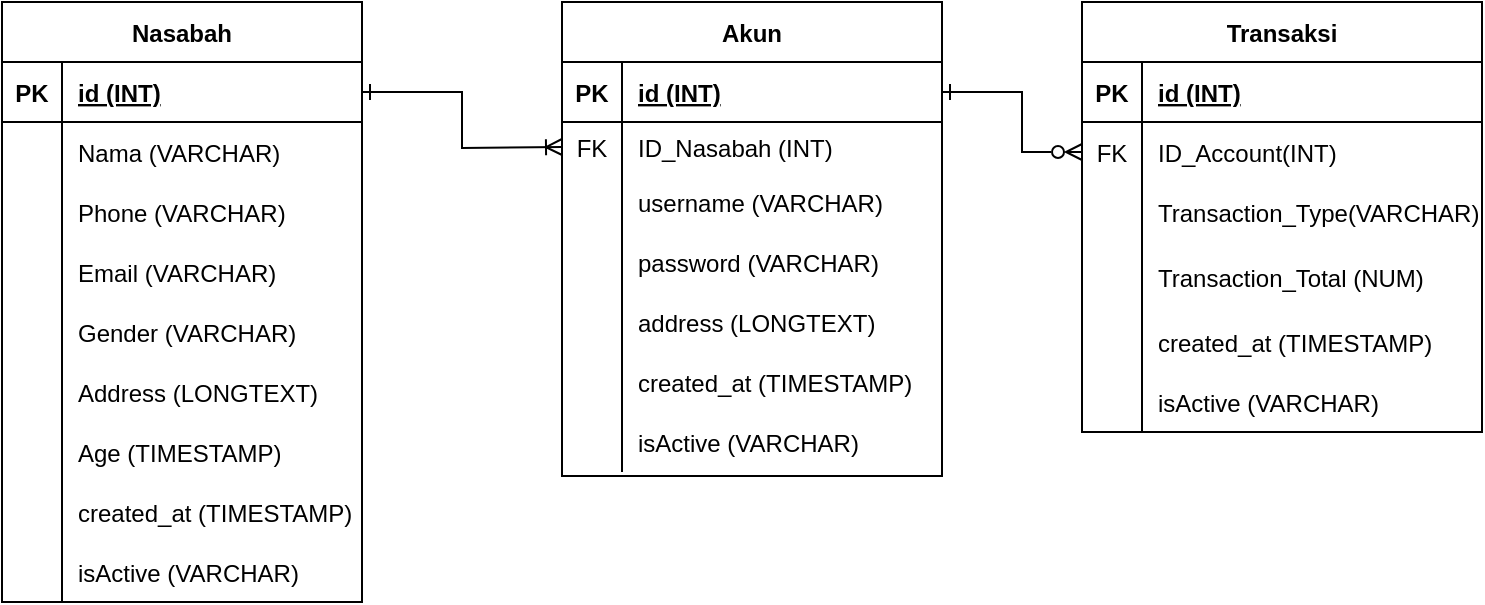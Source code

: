 <mxfile version="22.0.4" type="github">
  <diagram name="Page-1" id="0z4nBsr4wPZcgEuAUk9s">
    <mxGraphModel dx="813" dy="1878" grid="1" gridSize="10" guides="1" tooltips="1" connect="1" arrows="1" fold="1" page="1" pageScale="1" pageWidth="827" pageHeight="1169" math="0" shadow="0">
      <root>
        <mxCell id="0" />
        <mxCell id="1" parent="0" />
        <mxCell id="BEB3mJsTkbTGwMtWmp-8-1" value="Transaksi" style="shape=table;startSize=30;container=1;collapsible=1;childLayout=tableLayout;fixedRows=1;rowLines=0;fontStyle=1;align=center;resizeLast=1;" parent="1" vertex="1">
          <mxGeometry x="570" y="-1155" width="200" height="215" as="geometry" />
        </mxCell>
        <mxCell id="BEB3mJsTkbTGwMtWmp-8-2" value="" style="shape=tableRow;horizontal=0;startSize=0;swimlaneHead=0;swimlaneBody=0;fillColor=none;collapsible=0;dropTarget=0;points=[[0,0.5],[1,0.5]];portConstraint=eastwest;top=0;left=0;right=0;bottom=1;" parent="BEB3mJsTkbTGwMtWmp-8-1" vertex="1">
          <mxGeometry y="30" width="200" height="30" as="geometry" />
        </mxCell>
        <mxCell id="BEB3mJsTkbTGwMtWmp-8-3" value="PK" style="shape=partialRectangle;connectable=0;fillColor=none;top=0;left=0;bottom=0;right=0;fontStyle=1;overflow=hidden;" parent="BEB3mJsTkbTGwMtWmp-8-2" vertex="1">
          <mxGeometry width="30" height="30" as="geometry">
            <mxRectangle width="30" height="30" as="alternateBounds" />
          </mxGeometry>
        </mxCell>
        <mxCell id="BEB3mJsTkbTGwMtWmp-8-4" value="id (INT)" style="shape=partialRectangle;connectable=0;fillColor=none;top=0;left=0;bottom=0;right=0;align=left;spacingLeft=6;fontStyle=5;overflow=hidden;" parent="BEB3mJsTkbTGwMtWmp-8-2" vertex="1">
          <mxGeometry x="30" width="170" height="30" as="geometry">
            <mxRectangle width="170" height="30" as="alternateBounds" />
          </mxGeometry>
        </mxCell>
        <mxCell id="BEB3mJsTkbTGwMtWmp-8-5" value="" style="shape=tableRow;horizontal=0;startSize=0;swimlaneHead=0;swimlaneBody=0;fillColor=none;collapsible=0;dropTarget=0;points=[[0,0.5],[1,0.5]];portConstraint=eastwest;top=0;left=0;right=0;bottom=0;" parent="BEB3mJsTkbTGwMtWmp-8-1" vertex="1">
          <mxGeometry y="60" width="200" height="30" as="geometry" />
        </mxCell>
        <mxCell id="BEB3mJsTkbTGwMtWmp-8-6" value="FK" style="shape=partialRectangle;connectable=0;fillColor=none;top=0;left=0;bottom=0;right=0;fontStyle=0;overflow=hidden;" parent="BEB3mJsTkbTGwMtWmp-8-5" vertex="1">
          <mxGeometry width="30" height="30" as="geometry">
            <mxRectangle width="30" height="30" as="alternateBounds" />
          </mxGeometry>
        </mxCell>
        <mxCell id="BEB3mJsTkbTGwMtWmp-8-7" value="ID_Account(INT)" style="shape=partialRectangle;connectable=0;fillColor=none;top=0;left=0;bottom=0;right=0;align=left;spacingLeft=6;fontStyle=0;overflow=hidden;" parent="BEB3mJsTkbTGwMtWmp-8-5" vertex="1">
          <mxGeometry x="30" width="170" height="30" as="geometry">
            <mxRectangle width="170" height="30" as="alternateBounds" />
          </mxGeometry>
        </mxCell>
        <mxCell id="BEB3mJsTkbTGwMtWmp-8-8" value="" style="shape=tableRow;horizontal=0;startSize=0;swimlaneHead=0;swimlaneBody=0;fillColor=none;collapsible=0;dropTarget=0;points=[[0,0.5],[1,0.5]];portConstraint=eastwest;top=0;left=0;right=0;bottom=0;" parent="BEB3mJsTkbTGwMtWmp-8-1" vertex="1">
          <mxGeometry y="90" width="200" height="30" as="geometry" />
        </mxCell>
        <mxCell id="BEB3mJsTkbTGwMtWmp-8-9" value="" style="shape=partialRectangle;connectable=0;fillColor=none;top=0;left=0;bottom=0;right=0;editable=1;overflow=hidden;" parent="BEB3mJsTkbTGwMtWmp-8-8" vertex="1">
          <mxGeometry width="30" height="30" as="geometry">
            <mxRectangle width="30" height="30" as="alternateBounds" />
          </mxGeometry>
        </mxCell>
        <mxCell id="BEB3mJsTkbTGwMtWmp-8-10" value="Transaction_Type(VARCHAR)" style="shape=partialRectangle;connectable=0;fillColor=none;top=0;left=0;bottom=0;right=0;align=left;spacingLeft=6;overflow=hidden;" parent="BEB3mJsTkbTGwMtWmp-8-8" vertex="1">
          <mxGeometry x="30" width="170" height="30" as="geometry">
            <mxRectangle width="170" height="30" as="alternateBounds" />
          </mxGeometry>
        </mxCell>
        <mxCell id="BEB3mJsTkbTGwMtWmp-8-11" value="" style="shape=tableRow;horizontal=0;startSize=0;swimlaneHead=0;swimlaneBody=0;fillColor=none;collapsible=0;dropTarget=0;points=[[0,0.5],[1,0.5]];portConstraint=eastwest;top=0;left=0;right=0;bottom=0;" parent="BEB3mJsTkbTGwMtWmp-8-1" vertex="1">
          <mxGeometry y="120" width="200" height="35" as="geometry" />
        </mxCell>
        <mxCell id="BEB3mJsTkbTGwMtWmp-8-12" value="" style="shape=partialRectangle;connectable=0;fillColor=none;top=0;left=0;bottom=0;right=0;editable=1;overflow=hidden;" parent="BEB3mJsTkbTGwMtWmp-8-11" vertex="1">
          <mxGeometry width="30" height="35" as="geometry">
            <mxRectangle width="30" height="35" as="alternateBounds" />
          </mxGeometry>
        </mxCell>
        <mxCell id="BEB3mJsTkbTGwMtWmp-8-13" value="Transaction_Total (NUM)" style="shape=partialRectangle;connectable=0;fillColor=none;top=0;left=0;bottom=0;right=0;align=left;spacingLeft=6;overflow=hidden;" parent="BEB3mJsTkbTGwMtWmp-8-11" vertex="1">
          <mxGeometry x="30" width="170" height="35" as="geometry">
            <mxRectangle width="170" height="35" as="alternateBounds" />
          </mxGeometry>
        </mxCell>
        <mxCell id="BEB3mJsTkbTGwMtWmp-8-14" value="" style="shape=tableRow;horizontal=0;startSize=0;swimlaneHead=0;swimlaneBody=0;fillColor=none;collapsible=0;dropTarget=0;points=[[0,0.5],[1,0.5]];portConstraint=eastwest;top=0;left=0;right=0;bottom=0;" parent="BEB3mJsTkbTGwMtWmp-8-1" vertex="1">
          <mxGeometry y="155" width="200" height="30" as="geometry" />
        </mxCell>
        <mxCell id="BEB3mJsTkbTGwMtWmp-8-15" value="" style="shape=partialRectangle;connectable=0;fillColor=none;top=0;left=0;bottom=0;right=0;editable=1;overflow=hidden;" parent="BEB3mJsTkbTGwMtWmp-8-14" vertex="1">
          <mxGeometry width="30" height="30" as="geometry">
            <mxRectangle width="30" height="30" as="alternateBounds" />
          </mxGeometry>
        </mxCell>
        <mxCell id="BEB3mJsTkbTGwMtWmp-8-16" value="created_at (TIMESTAMP)" style="shape=partialRectangle;connectable=0;fillColor=none;top=0;left=0;bottom=0;right=0;align=left;spacingLeft=6;overflow=hidden;" parent="BEB3mJsTkbTGwMtWmp-8-14" vertex="1">
          <mxGeometry x="30" width="170" height="30" as="geometry">
            <mxRectangle width="170" height="30" as="alternateBounds" />
          </mxGeometry>
        </mxCell>
        <mxCell id="BEB3mJsTkbTGwMtWmp-8-23" value="" style="shape=tableRow;horizontal=0;startSize=0;swimlaneHead=0;swimlaneBody=0;fillColor=none;collapsible=0;dropTarget=0;points=[[0,0.5],[1,0.5]];portConstraint=eastwest;top=0;left=0;right=0;bottom=0;" parent="BEB3mJsTkbTGwMtWmp-8-1" vertex="1">
          <mxGeometry y="185" width="200" height="30" as="geometry" />
        </mxCell>
        <mxCell id="BEB3mJsTkbTGwMtWmp-8-24" value="" style="shape=partialRectangle;connectable=0;fillColor=none;top=0;left=0;bottom=0;right=0;editable=1;overflow=hidden;" parent="BEB3mJsTkbTGwMtWmp-8-23" vertex="1">
          <mxGeometry width="30" height="30" as="geometry">
            <mxRectangle width="30" height="30" as="alternateBounds" />
          </mxGeometry>
        </mxCell>
        <mxCell id="BEB3mJsTkbTGwMtWmp-8-25" value="isActive (VARCHAR)" style="shape=partialRectangle;connectable=0;fillColor=none;top=0;left=0;bottom=0;right=0;align=left;spacingLeft=6;overflow=hidden;" parent="BEB3mJsTkbTGwMtWmp-8-23" vertex="1">
          <mxGeometry x="30" width="170" height="30" as="geometry">
            <mxRectangle width="170" height="30" as="alternateBounds" />
          </mxGeometry>
        </mxCell>
        <mxCell id="BEB3mJsTkbTGwMtWmp-8-26" value="Nasabah" style="shape=table;startSize=30;container=1;collapsible=1;childLayout=tableLayout;fixedRows=1;rowLines=0;fontStyle=1;align=center;resizeLast=1;" parent="1" vertex="1">
          <mxGeometry x="30" y="-1155" width="180" height="300" as="geometry" />
        </mxCell>
        <mxCell id="BEB3mJsTkbTGwMtWmp-8-27" value="" style="shape=tableRow;horizontal=0;startSize=0;swimlaneHead=0;swimlaneBody=0;fillColor=none;collapsible=0;dropTarget=0;points=[[0,0.5],[1,0.5]];portConstraint=eastwest;top=0;left=0;right=0;bottom=1;" parent="BEB3mJsTkbTGwMtWmp-8-26" vertex="1">
          <mxGeometry y="30" width="180" height="30" as="geometry" />
        </mxCell>
        <mxCell id="BEB3mJsTkbTGwMtWmp-8-28" value="PK" style="shape=partialRectangle;connectable=0;fillColor=none;top=0;left=0;bottom=0;right=0;fontStyle=1;overflow=hidden;" parent="BEB3mJsTkbTGwMtWmp-8-27" vertex="1">
          <mxGeometry width="30" height="30" as="geometry">
            <mxRectangle width="30" height="30" as="alternateBounds" />
          </mxGeometry>
        </mxCell>
        <mxCell id="BEB3mJsTkbTGwMtWmp-8-29" value="id (INT)" style="shape=partialRectangle;connectable=0;fillColor=none;top=0;left=0;bottom=0;right=0;align=left;spacingLeft=6;fontStyle=5;overflow=hidden;" parent="BEB3mJsTkbTGwMtWmp-8-27" vertex="1">
          <mxGeometry x="30" width="150" height="30" as="geometry">
            <mxRectangle width="150" height="30" as="alternateBounds" />
          </mxGeometry>
        </mxCell>
        <mxCell id="BEB3mJsTkbTGwMtWmp-8-33" value="" style="shape=tableRow;horizontal=0;startSize=0;swimlaneHead=0;swimlaneBody=0;fillColor=none;collapsible=0;dropTarget=0;points=[[0,0.5],[1,0.5]];portConstraint=eastwest;top=0;left=0;right=0;bottom=0;" parent="BEB3mJsTkbTGwMtWmp-8-26" vertex="1">
          <mxGeometry y="60" width="180" height="30" as="geometry" />
        </mxCell>
        <mxCell id="BEB3mJsTkbTGwMtWmp-8-34" value="" style="shape=partialRectangle;connectable=0;fillColor=none;top=0;left=0;bottom=0;right=0;editable=1;overflow=hidden;" parent="BEB3mJsTkbTGwMtWmp-8-33" vertex="1">
          <mxGeometry width="30" height="30" as="geometry">
            <mxRectangle width="30" height="30" as="alternateBounds" />
          </mxGeometry>
        </mxCell>
        <mxCell id="BEB3mJsTkbTGwMtWmp-8-35" value="Nama (VARCHAR)" style="shape=partialRectangle;connectable=0;fillColor=none;top=0;left=0;bottom=0;right=0;align=left;spacingLeft=6;overflow=hidden;" parent="BEB3mJsTkbTGwMtWmp-8-33" vertex="1">
          <mxGeometry x="30" width="150" height="30" as="geometry">
            <mxRectangle width="150" height="30" as="alternateBounds" />
          </mxGeometry>
        </mxCell>
        <mxCell id="BEB3mJsTkbTGwMtWmp-8-36" value="" style="shape=tableRow;horizontal=0;startSize=0;swimlaneHead=0;swimlaneBody=0;fillColor=none;collapsible=0;dropTarget=0;points=[[0,0.5],[1,0.5]];portConstraint=eastwest;top=0;left=0;right=0;bottom=0;" parent="BEB3mJsTkbTGwMtWmp-8-26" vertex="1">
          <mxGeometry y="90" width="180" height="30" as="geometry" />
        </mxCell>
        <mxCell id="BEB3mJsTkbTGwMtWmp-8-37" value="" style="shape=partialRectangle;connectable=0;fillColor=none;top=0;left=0;bottom=0;right=0;editable=1;overflow=hidden;" parent="BEB3mJsTkbTGwMtWmp-8-36" vertex="1">
          <mxGeometry width="30" height="30" as="geometry">
            <mxRectangle width="30" height="30" as="alternateBounds" />
          </mxGeometry>
        </mxCell>
        <mxCell id="BEB3mJsTkbTGwMtWmp-8-38" value="Phone (VARCHAR)" style="shape=partialRectangle;connectable=0;fillColor=none;top=0;left=0;bottom=0;right=0;align=left;spacingLeft=6;overflow=hidden;" parent="BEB3mJsTkbTGwMtWmp-8-36" vertex="1">
          <mxGeometry x="30" width="150" height="30" as="geometry">
            <mxRectangle width="150" height="30" as="alternateBounds" />
          </mxGeometry>
        </mxCell>
        <mxCell id="BEB3mJsTkbTGwMtWmp-8-39" value="" style="shape=tableRow;horizontal=0;startSize=0;swimlaneHead=0;swimlaneBody=0;fillColor=none;collapsible=0;dropTarget=0;points=[[0,0.5],[1,0.5]];portConstraint=eastwest;top=0;left=0;right=0;bottom=0;" parent="BEB3mJsTkbTGwMtWmp-8-26" vertex="1">
          <mxGeometry y="120" width="180" height="30" as="geometry" />
        </mxCell>
        <mxCell id="BEB3mJsTkbTGwMtWmp-8-40" value="" style="shape=partialRectangle;connectable=0;fillColor=none;top=0;left=0;bottom=0;right=0;editable=1;overflow=hidden;" parent="BEB3mJsTkbTGwMtWmp-8-39" vertex="1">
          <mxGeometry width="30" height="30" as="geometry">
            <mxRectangle width="30" height="30" as="alternateBounds" />
          </mxGeometry>
        </mxCell>
        <mxCell id="BEB3mJsTkbTGwMtWmp-8-41" value="Email (VARCHAR)" style="shape=partialRectangle;connectable=0;fillColor=none;top=0;left=0;bottom=0;right=0;align=left;spacingLeft=6;overflow=hidden;" parent="BEB3mJsTkbTGwMtWmp-8-39" vertex="1">
          <mxGeometry x="30" width="150" height="30" as="geometry">
            <mxRectangle width="150" height="30" as="alternateBounds" />
          </mxGeometry>
        </mxCell>
        <mxCell id="BEB3mJsTkbTGwMtWmp-8-42" value="" style="shape=tableRow;horizontal=0;startSize=0;swimlaneHead=0;swimlaneBody=0;fillColor=none;collapsible=0;dropTarget=0;points=[[0,0.5],[1,0.5]];portConstraint=eastwest;top=0;left=0;right=0;bottom=0;" parent="BEB3mJsTkbTGwMtWmp-8-26" vertex="1">
          <mxGeometry y="150" width="180" height="30" as="geometry" />
        </mxCell>
        <mxCell id="BEB3mJsTkbTGwMtWmp-8-43" value="" style="shape=partialRectangle;connectable=0;fillColor=none;top=0;left=0;bottom=0;right=0;editable=1;overflow=hidden;" parent="BEB3mJsTkbTGwMtWmp-8-42" vertex="1">
          <mxGeometry width="30" height="30" as="geometry">
            <mxRectangle width="30" height="30" as="alternateBounds" />
          </mxGeometry>
        </mxCell>
        <mxCell id="BEB3mJsTkbTGwMtWmp-8-44" value="Gender (VARCHAR)" style="shape=partialRectangle;connectable=0;fillColor=none;top=0;left=0;bottom=0;right=0;align=left;spacingLeft=6;overflow=hidden;" parent="BEB3mJsTkbTGwMtWmp-8-42" vertex="1">
          <mxGeometry x="30" width="150" height="30" as="geometry">
            <mxRectangle width="150" height="30" as="alternateBounds" />
          </mxGeometry>
        </mxCell>
        <mxCell id="BEB3mJsTkbTGwMtWmp-8-45" value="" style="shape=tableRow;horizontal=0;startSize=0;swimlaneHead=0;swimlaneBody=0;fillColor=none;collapsible=0;dropTarget=0;points=[[0,0.5],[1,0.5]];portConstraint=eastwest;top=0;left=0;right=0;bottom=0;" parent="BEB3mJsTkbTGwMtWmp-8-26" vertex="1">
          <mxGeometry y="180" width="180" height="30" as="geometry" />
        </mxCell>
        <mxCell id="BEB3mJsTkbTGwMtWmp-8-46" value="" style="shape=partialRectangle;connectable=0;fillColor=none;top=0;left=0;bottom=0;right=0;editable=1;overflow=hidden;" parent="BEB3mJsTkbTGwMtWmp-8-45" vertex="1">
          <mxGeometry width="30" height="30" as="geometry">
            <mxRectangle width="30" height="30" as="alternateBounds" />
          </mxGeometry>
        </mxCell>
        <mxCell id="BEB3mJsTkbTGwMtWmp-8-47" value="Address (LONGTEXT)" style="shape=partialRectangle;connectable=0;fillColor=none;top=0;left=0;bottom=0;right=0;align=left;spacingLeft=6;overflow=hidden;" parent="BEB3mJsTkbTGwMtWmp-8-45" vertex="1">
          <mxGeometry x="30" width="150" height="30" as="geometry">
            <mxRectangle width="150" height="30" as="alternateBounds" />
          </mxGeometry>
        </mxCell>
        <mxCell id="krUPOOw4-xBdFQbqBEtO-10" value="" style="shape=tableRow;horizontal=0;startSize=0;swimlaneHead=0;swimlaneBody=0;fillColor=none;collapsible=0;dropTarget=0;points=[[0,0.5],[1,0.5]];portConstraint=eastwest;top=0;left=0;right=0;bottom=0;" vertex="1" parent="BEB3mJsTkbTGwMtWmp-8-26">
          <mxGeometry y="210" width="180" height="30" as="geometry" />
        </mxCell>
        <mxCell id="krUPOOw4-xBdFQbqBEtO-11" value="" style="shape=partialRectangle;connectable=0;fillColor=none;top=0;left=0;bottom=0;right=0;editable=1;overflow=hidden;" vertex="1" parent="krUPOOw4-xBdFQbqBEtO-10">
          <mxGeometry width="30" height="30" as="geometry">
            <mxRectangle width="30" height="30" as="alternateBounds" />
          </mxGeometry>
        </mxCell>
        <mxCell id="krUPOOw4-xBdFQbqBEtO-12" value="Age (TIMESTAMP)" style="shape=partialRectangle;connectable=0;fillColor=none;top=0;left=0;bottom=0;right=0;align=left;spacingLeft=6;overflow=hidden;" vertex="1" parent="krUPOOw4-xBdFQbqBEtO-10">
          <mxGeometry x="30" width="150" height="30" as="geometry">
            <mxRectangle width="150" height="30" as="alternateBounds" />
          </mxGeometry>
        </mxCell>
        <mxCell id="krUPOOw4-xBdFQbqBEtO-13" value="" style="shape=tableRow;horizontal=0;startSize=0;swimlaneHead=0;swimlaneBody=0;fillColor=none;collapsible=0;dropTarget=0;points=[[0,0.5],[1,0.5]];portConstraint=eastwest;top=0;left=0;right=0;bottom=0;" vertex="1" parent="BEB3mJsTkbTGwMtWmp-8-26">
          <mxGeometry y="240" width="180" height="30" as="geometry" />
        </mxCell>
        <mxCell id="krUPOOw4-xBdFQbqBEtO-14" value="" style="shape=partialRectangle;connectable=0;fillColor=none;top=0;left=0;bottom=0;right=0;editable=1;overflow=hidden;" vertex="1" parent="krUPOOw4-xBdFQbqBEtO-13">
          <mxGeometry width="30" height="30" as="geometry">
            <mxRectangle width="30" height="30" as="alternateBounds" />
          </mxGeometry>
        </mxCell>
        <mxCell id="krUPOOw4-xBdFQbqBEtO-15" value="created_at (TIMESTAMP)" style="shape=partialRectangle;connectable=0;fillColor=none;top=0;left=0;bottom=0;right=0;align=left;spacingLeft=6;overflow=hidden;" vertex="1" parent="krUPOOw4-xBdFQbqBEtO-13">
          <mxGeometry x="30" width="150" height="30" as="geometry">
            <mxRectangle width="150" height="30" as="alternateBounds" />
          </mxGeometry>
        </mxCell>
        <mxCell id="krUPOOw4-xBdFQbqBEtO-16" value="" style="shape=tableRow;horizontal=0;startSize=0;swimlaneHead=0;swimlaneBody=0;fillColor=none;collapsible=0;dropTarget=0;points=[[0,0.5],[1,0.5]];portConstraint=eastwest;top=0;left=0;right=0;bottom=0;" vertex="1" parent="BEB3mJsTkbTGwMtWmp-8-26">
          <mxGeometry y="270" width="180" height="30" as="geometry" />
        </mxCell>
        <mxCell id="krUPOOw4-xBdFQbqBEtO-17" value="" style="shape=partialRectangle;connectable=0;fillColor=none;top=0;left=0;bottom=0;right=0;editable=1;overflow=hidden;" vertex="1" parent="krUPOOw4-xBdFQbqBEtO-16">
          <mxGeometry width="30" height="30" as="geometry">
            <mxRectangle width="30" height="30" as="alternateBounds" />
          </mxGeometry>
        </mxCell>
        <mxCell id="krUPOOw4-xBdFQbqBEtO-18" value="isActive (VARCHAR)" style="shape=partialRectangle;connectable=0;fillColor=none;top=0;left=0;bottom=0;right=0;align=left;spacingLeft=6;overflow=hidden;" vertex="1" parent="krUPOOw4-xBdFQbqBEtO-16">
          <mxGeometry x="30" width="150" height="30" as="geometry">
            <mxRectangle width="150" height="30" as="alternateBounds" />
          </mxGeometry>
        </mxCell>
        <mxCell id="BEB3mJsTkbTGwMtWmp-8-48" value="Akun" style="shape=table;startSize=30;container=1;collapsible=1;childLayout=tableLayout;fixedRows=1;rowLines=0;fontStyle=1;align=center;resizeLast=1;" parent="1" vertex="1">
          <mxGeometry x="310" y="-1155" width="190" height="237" as="geometry" />
        </mxCell>
        <mxCell id="BEB3mJsTkbTGwMtWmp-8-49" value="" style="shape=tableRow;horizontal=0;startSize=0;swimlaneHead=0;swimlaneBody=0;fillColor=none;collapsible=0;dropTarget=0;points=[[0,0.5],[1,0.5]];portConstraint=eastwest;top=0;left=0;right=0;bottom=1;" parent="BEB3mJsTkbTGwMtWmp-8-48" vertex="1">
          <mxGeometry y="30" width="190" height="30" as="geometry" />
        </mxCell>
        <mxCell id="BEB3mJsTkbTGwMtWmp-8-50" value="PK" style="shape=partialRectangle;connectable=0;fillColor=none;top=0;left=0;bottom=0;right=0;fontStyle=1;overflow=hidden;" parent="BEB3mJsTkbTGwMtWmp-8-49" vertex="1">
          <mxGeometry width="30" height="30" as="geometry">
            <mxRectangle width="30" height="30" as="alternateBounds" />
          </mxGeometry>
        </mxCell>
        <mxCell id="BEB3mJsTkbTGwMtWmp-8-51" value="id (INT)" style="shape=partialRectangle;connectable=0;fillColor=none;top=0;left=0;bottom=0;right=0;align=left;spacingLeft=6;fontStyle=5;overflow=hidden;" parent="BEB3mJsTkbTGwMtWmp-8-49" vertex="1">
          <mxGeometry x="30" width="160" height="30" as="geometry">
            <mxRectangle width="160" height="30" as="alternateBounds" />
          </mxGeometry>
        </mxCell>
        <mxCell id="BEB3mJsTkbTGwMtWmp-8-52" value="" style="shape=tableRow;horizontal=0;startSize=0;swimlaneHead=0;swimlaneBody=0;fillColor=none;collapsible=0;dropTarget=0;points=[[0,0.5],[1,0.5]];portConstraint=eastwest;top=0;left=0;right=0;bottom=0;" parent="BEB3mJsTkbTGwMtWmp-8-48" vertex="1">
          <mxGeometry y="60" width="190" height="25" as="geometry" />
        </mxCell>
        <mxCell id="BEB3mJsTkbTGwMtWmp-8-53" value="FK" style="shape=partialRectangle;connectable=0;fillColor=none;top=0;left=0;bottom=0;right=0;fontStyle=0;overflow=hidden;" parent="BEB3mJsTkbTGwMtWmp-8-52" vertex="1">
          <mxGeometry width="30" height="25" as="geometry">
            <mxRectangle width="30" height="25" as="alternateBounds" />
          </mxGeometry>
        </mxCell>
        <mxCell id="BEB3mJsTkbTGwMtWmp-8-54" value="ID_Nasabah (INT)" style="shape=partialRectangle;connectable=0;fillColor=none;top=0;left=0;bottom=0;right=0;align=left;spacingLeft=6;fontStyle=0;overflow=hidden;" parent="BEB3mJsTkbTGwMtWmp-8-52" vertex="1">
          <mxGeometry x="30" width="160" height="25" as="geometry">
            <mxRectangle width="160" height="25" as="alternateBounds" />
          </mxGeometry>
        </mxCell>
        <mxCell id="BEB3mJsTkbTGwMtWmp-8-61" value="" style="shape=tableRow;horizontal=0;startSize=0;swimlaneHead=0;swimlaneBody=0;fillColor=none;collapsible=0;dropTarget=0;points=[[0,0.5],[1,0.5]];portConstraint=eastwest;top=0;left=0;right=0;bottom=0;" parent="BEB3mJsTkbTGwMtWmp-8-48" vertex="1">
          <mxGeometry y="85" width="190" height="30" as="geometry" />
        </mxCell>
        <mxCell id="BEB3mJsTkbTGwMtWmp-8-62" value="" style="shape=partialRectangle;connectable=0;fillColor=none;top=0;left=0;bottom=0;right=0;editable=1;overflow=hidden;" parent="BEB3mJsTkbTGwMtWmp-8-61" vertex="1">
          <mxGeometry width="30" height="30" as="geometry">
            <mxRectangle width="30" height="30" as="alternateBounds" />
          </mxGeometry>
        </mxCell>
        <mxCell id="BEB3mJsTkbTGwMtWmp-8-63" value="username (VARCHAR)" style="shape=partialRectangle;connectable=0;fillColor=none;top=0;left=0;bottom=0;right=0;align=left;spacingLeft=6;overflow=hidden;" parent="BEB3mJsTkbTGwMtWmp-8-61" vertex="1">
          <mxGeometry x="30" width="160" height="30" as="geometry">
            <mxRectangle width="160" height="30" as="alternateBounds" />
          </mxGeometry>
        </mxCell>
        <mxCell id="BEB3mJsTkbTGwMtWmp-8-64" value="" style="shape=tableRow;horizontal=0;startSize=0;swimlaneHead=0;swimlaneBody=0;fillColor=none;collapsible=0;dropTarget=0;points=[[0,0.5],[1,0.5]];portConstraint=eastwest;top=0;left=0;right=0;bottom=0;" parent="BEB3mJsTkbTGwMtWmp-8-48" vertex="1">
          <mxGeometry y="115" width="190" height="30" as="geometry" />
        </mxCell>
        <mxCell id="BEB3mJsTkbTGwMtWmp-8-65" value="" style="shape=partialRectangle;connectable=0;fillColor=none;top=0;left=0;bottom=0;right=0;editable=1;overflow=hidden;" parent="BEB3mJsTkbTGwMtWmp-8-64" vertex="1">
          <mxGeometry width="30" height="30" as="geometry">
            <mxRectangle width="30" height="30" as="alternateBounds" />
          </mxGeometry>
        </mxCell>
        <mxCell id="BEB3mJsTkbTGwMtWmp-8-66" value="password (VARCHAR)" style="shape=partialRectangle;connectable=0;fillColor=none;top=0;left=0;bottom=0;right=0;align=left;spacingLeft=6;overflow=hidden;" parent="BEB3mJsTkbTGwMtWmp-8-64" vertex="1">
          <mxGeometry x="30" width="160" height="30" as="geometry">
            <mxRectangle width="160" height="30" as="alternateBounds" />
          </mxGeometry>
        </mxCell>
        <mxCell id="BEB3mJsTkbTGwMtWmp-8-73" value="" style="shape=tableRow;horizontal=0;startSize=0;swimlaneHead=0;swimlaneBody=0;fillColor=none;collapsible=0;dropTarget=0;points=[[0,0.5],[1,0.5]];portConstraint=eastwest;top=0;left=0;right=0;bottom=0;" parent="BEB3mJsTkbTGwMtWmp-8-48" vertex="1">
          <mxGeometry y="145" width="190" height="30" as="geometry" />
        </mxCell>
        <mxCell id="BEB3mJsTkbTGwMtWmp-8-74" value="" style="shape=partialRectangle;connectable=0;fillColor=none;top=0;left=0;bottom=0;right=0;editable=1;overflow=hidden;" parent="BEB3mJsTkbTGwMtWmp-8-73" vertex="1">
          <mxGeometry width="30" height="30" as="geometry">
            <mxRectangle width="30" height="30" as="alternateBounds" />
          </mxGeometry>
        </mxCell>
        <mxCell id="BEB3mJsTkbTGwMtWmp-8-75" value="address (LONGTEXT)" style="shape=partialRectangle;connectable=0;fillColor=none;top=0;left=0;bottom=0;right=0;align=left;spacingLeft=6;overflow=hidden;" parent="BEB3mJsTkbTGwMtWmp-8-73" vertex="1">
          <mxGeometry x="30" width="160" height="30" as="geometry">
            <mxRectangle width="160" height="30" as="alternateBounds" />
          </mxGeometry>
        </mxCell>
        <mxCell id="BEB3mJsTkbTGwMtWmp-8-82" value="" style="shape=tableRow;horizontal=0;startSize=0;swimlaneHead=0;swimlaneBody=0;fillColor=none;collapsible=0;dropTarget=0;points=[[0,0.5],[1,0.5]];portConstraint=eastwest;top=0;left=0;right=0;bottom=0;" parent="BEB3mJsTkbTGwMtWmp-8-48" vertex="1">
          <mxGeometry y="175" width="190" height="30" as="geometry" />
        </mxCell>
        <mxCell id="BEB3mJsTkbTGwMtWmp-8-83" value="" style="shape=partialRectangle;connectable=0;fillColor=none;top=0;left=0;bottom=0;right=0;editable=1;overflow=hidden;" parent="BEB3mJsTkbTGwMtWmp-8-82" vertex="1">
          <mxGeometry width="30" height="30" as="geometry">
            <mxRectangle width="30" height="30" as="alternateBounds" />
          </mxGeometry>
        </mxCell>
        <mxCell id="BEB3mJsTkbTGwMtWmp-8-84" value="created_at (TIMESTAMP)" style="shape=partialRectangle;connectable=0;fillColor=none;top=0;left=0;bottom=0;right=0;align=left;spacingLeft=6;overflow=hidden;" parent="BEB3mJsTkbTGwMtWmp-8-82" vertex="1">
          <mxGeometry x="30" width="160" height="30" as="geometry">
            <mxRectangle width="160" height="30" as="alternateBounds" />
          </mxGeometry>
        </mxCell>
        <mxCell id="BEB3mJsTkbTGwMtWmp-8-94" value="" style="shape=tableRow;horizontal=0;startSize=0;swimlaneHead=0;swimlaneBody=0;fillColor=none;collapsible=0;dropTarget=0;points=[[0,0.5],[1,0.5]];portConstraint=eastwest;top=0;left=0;right=0;bottom=0;" parent="BEB3mJsTkbTGwMtWmp-8-48" vertex="1">
          <mxGeometry y="205" width="190" height="30" as="geometry" />
        </mxCell>
        <mxCell id="BEB3mJsTkbTGwMtWmp-8-95" value="" style="shape=partialRectangle;connectable=0;fillColor=none;top=0;left=0;bottom=0;right=0;editable=1;overflow=hidden;" parent="BEB3mJsTkbTGwMtWmp-8-94" vertex="1">
          <mxGeometry width="30" height="30" as="geometry">
            <mxRectangle width="30" height="30" as="alternateBounds" />
          </mxGeometry>
        </mxCell>
        <mxCell id="BEB3mJsTkbTGwMtWmp-8-96" value="isActive (VARCHAR)" style="shape=partialRectangle;connectable=0;fillColor=none;top=0;left=0;bottom=0;right=0;align=left;spacingLeft=6;overflow=hidden;" parent="BEB3mJsTkbTGwMtWmp-8-94" vertex="1">
          <mxGeometry x="30" width="160" height="30" as="geometry">
            <mxRectangle width="160" height="30" as="alternateBounds" />
          </mxGeometry>
        </mxCell>
        <mxCell id="krUPOOw4-xBdFQbqBEtO-2" value="" style="endArrow=ERoneToMany;html=1;rounded=0;hachureGap=4;fontFamily=Architects Daughter;fontSource=https%3A%2F%2Ffonts.googleapis.com%2Fcss%3Ffamily%3DArchitects%2BDaughter;fontSize=16;shadow=0;startArrow=ERone;startFill=0;endFill=0;exitX=1;exitY=0.5;exitDx=0;exitDy=0;entryX=0;entryY=0.5;entryDx=0;entryDy=0;" edge="1" parent="1" source="BEB3mJsTkbTGwMtWmp-8-27" target="BEB3mJsTkbTGwMtWmp-8-52">
          <mxGeometry width="50" height="50" relative="1" as="geometry">
            <mxPoint x="100" y="-870" as="sourcePoint" />
            <mxPoint x="150" y="-920" as="targetPoint" />
            <Array as="points">
              <mxPoint x="260" y="-1110" />
              <mxPoint x="260" y="-1082" />
            </Array>
          </mxGeometry>
        </mxCell>
        <mxCell id="krUPOOw4-xBdFQbqBEtO-3" value="" style="endArrow=ERzeroToMany;html=1;rounded=0;hachureGap=4;fontFamily=Architects Daughter;fontSource=https%3A%2F%2Ffonts.googleapis.com%2Fcss%3Ffamily%3DArchitects%2BDaughter;fontSize=16;shadow=0;startArrow=ERone;startFill=0;endFill=0;exitX=1;exitY=0.5;exitDx=0;exitDy=0;entryX=0;entryY=0.5;entryDx=0;entryDy=0;" edge="1" parent="1" source="BEB3mJsTkbTGwMtWmp-8-49" target="BEB3mJsTkbTGwMtWmp-8-5">
          <mxGeometry width="50" height="50" relative="1" as="geometry">
            <mxPoint x="500" y="-1050" as="sourcePoint" />
            <mxPoint x="600" y="-1022" as="targetPoint" />
            <Array as="points">
              <mxPoint x="540" y="-1110" />
              <mxPoint x="540" y="-1080" />
            </Array>
          </mxGeometry>
        </mxCell>
      </root>
    </mxGraphModel>
  </diagram>
</mxfile>
